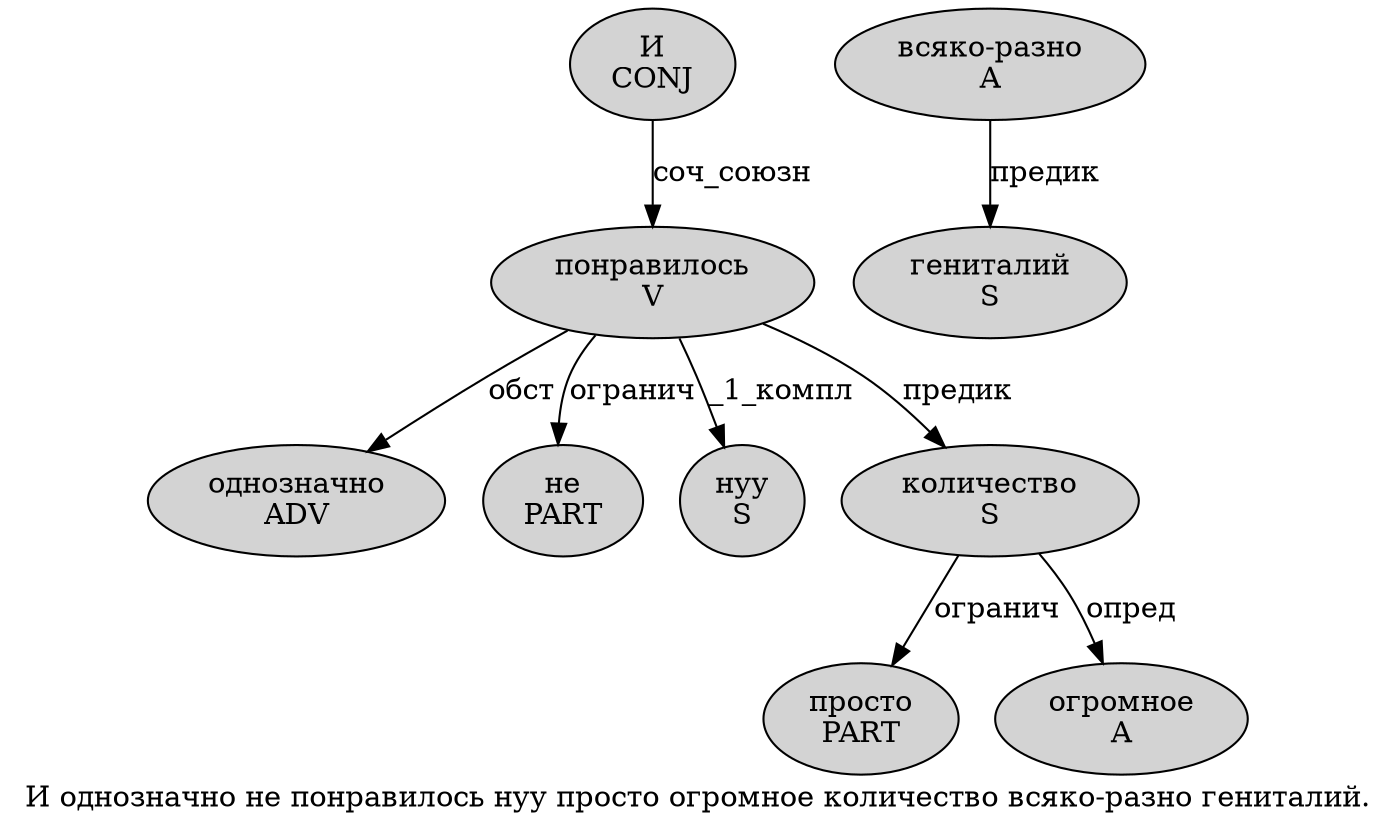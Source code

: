 digraph SENTENCE_3915 {
	graph [label="И однозначно не понравилось нуу просто огромное количество всяко-разно гениталий."]
	node [style=filled]
		0 [label="И
CONJ" color="" fillcolor=lightgray penwidth=1 shape=ellipse]
		1 [label="однозначно
ADV" color="" fillcolor=lightgray penwidth=1 shape=ellipse]
		2 [label="не
PART" color="" fillcolor=lightgray penwidth=1 shape=ellipse]
		3 [label="понравилось
V" color="" fillcolor=lightgray penwidth=1 shape=ellipse]
		4 [label="нуу
S" color="" fillcolor=lightgray penwidth=1 shape=ellipse]
		5 [label="просто
PART" color="" fillcolor=lightgray penwidth=1 shape=ellipse]
		6 [label="огромное
A" color="" fillcolor=lightgray penwidth=1 shape=ellipse]
		7 [label="количество
S" color="" fillcolor=lightgray penwidth=1 shape=ellipse]
		8 [label="всяко-разно
A" color="" fillcolor=lightgray penwidth=1 shape=ellipse]
		9 [label="гениталий
S" color="" fillcolor=lightgray penwidth=1 shape=ellipse]
			7 -> 5 [label="огранич"]
			7 -> 6 [label="опред"]
			3 -> 1 [label="обст"]
			3 -> 2 [label="огранич"]
			3 -> 4 [label="_1_компл"]
			3 -> 7 [label="предик"]
			0 -> 3 [label="соч_союзн"]
			8 -> 9 [label="предик"]
}